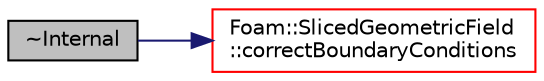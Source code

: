 digraph "~Internal"
{
  bgcolor="transparent";
  edge [fontname="Helvetica",fontsize="10",labelfontname="Helvetica",labelfontsize="10"];
  node [fontname="Helvetica",fontsize="10",shape=record];
  rankdir="LR";
  Node4 [label="~Internal",height=0.2,width=0.4,color="black", fillcolor="grey75", style="filled", fontcolor="black"];
  Node4 -> Node5 [color="midnightblue",fontsize="10",style="solid",fontname="Helvetica"];
  Node5 [label="Foam::SlicedGeometricField\l::correctBoundaryConditions",height=0.2,width=0.4,color="red",URL="$a23245.html#acaf6878ef900e593c4b20812f1b567d6",tooltip="Correct boundary field. "];
}
